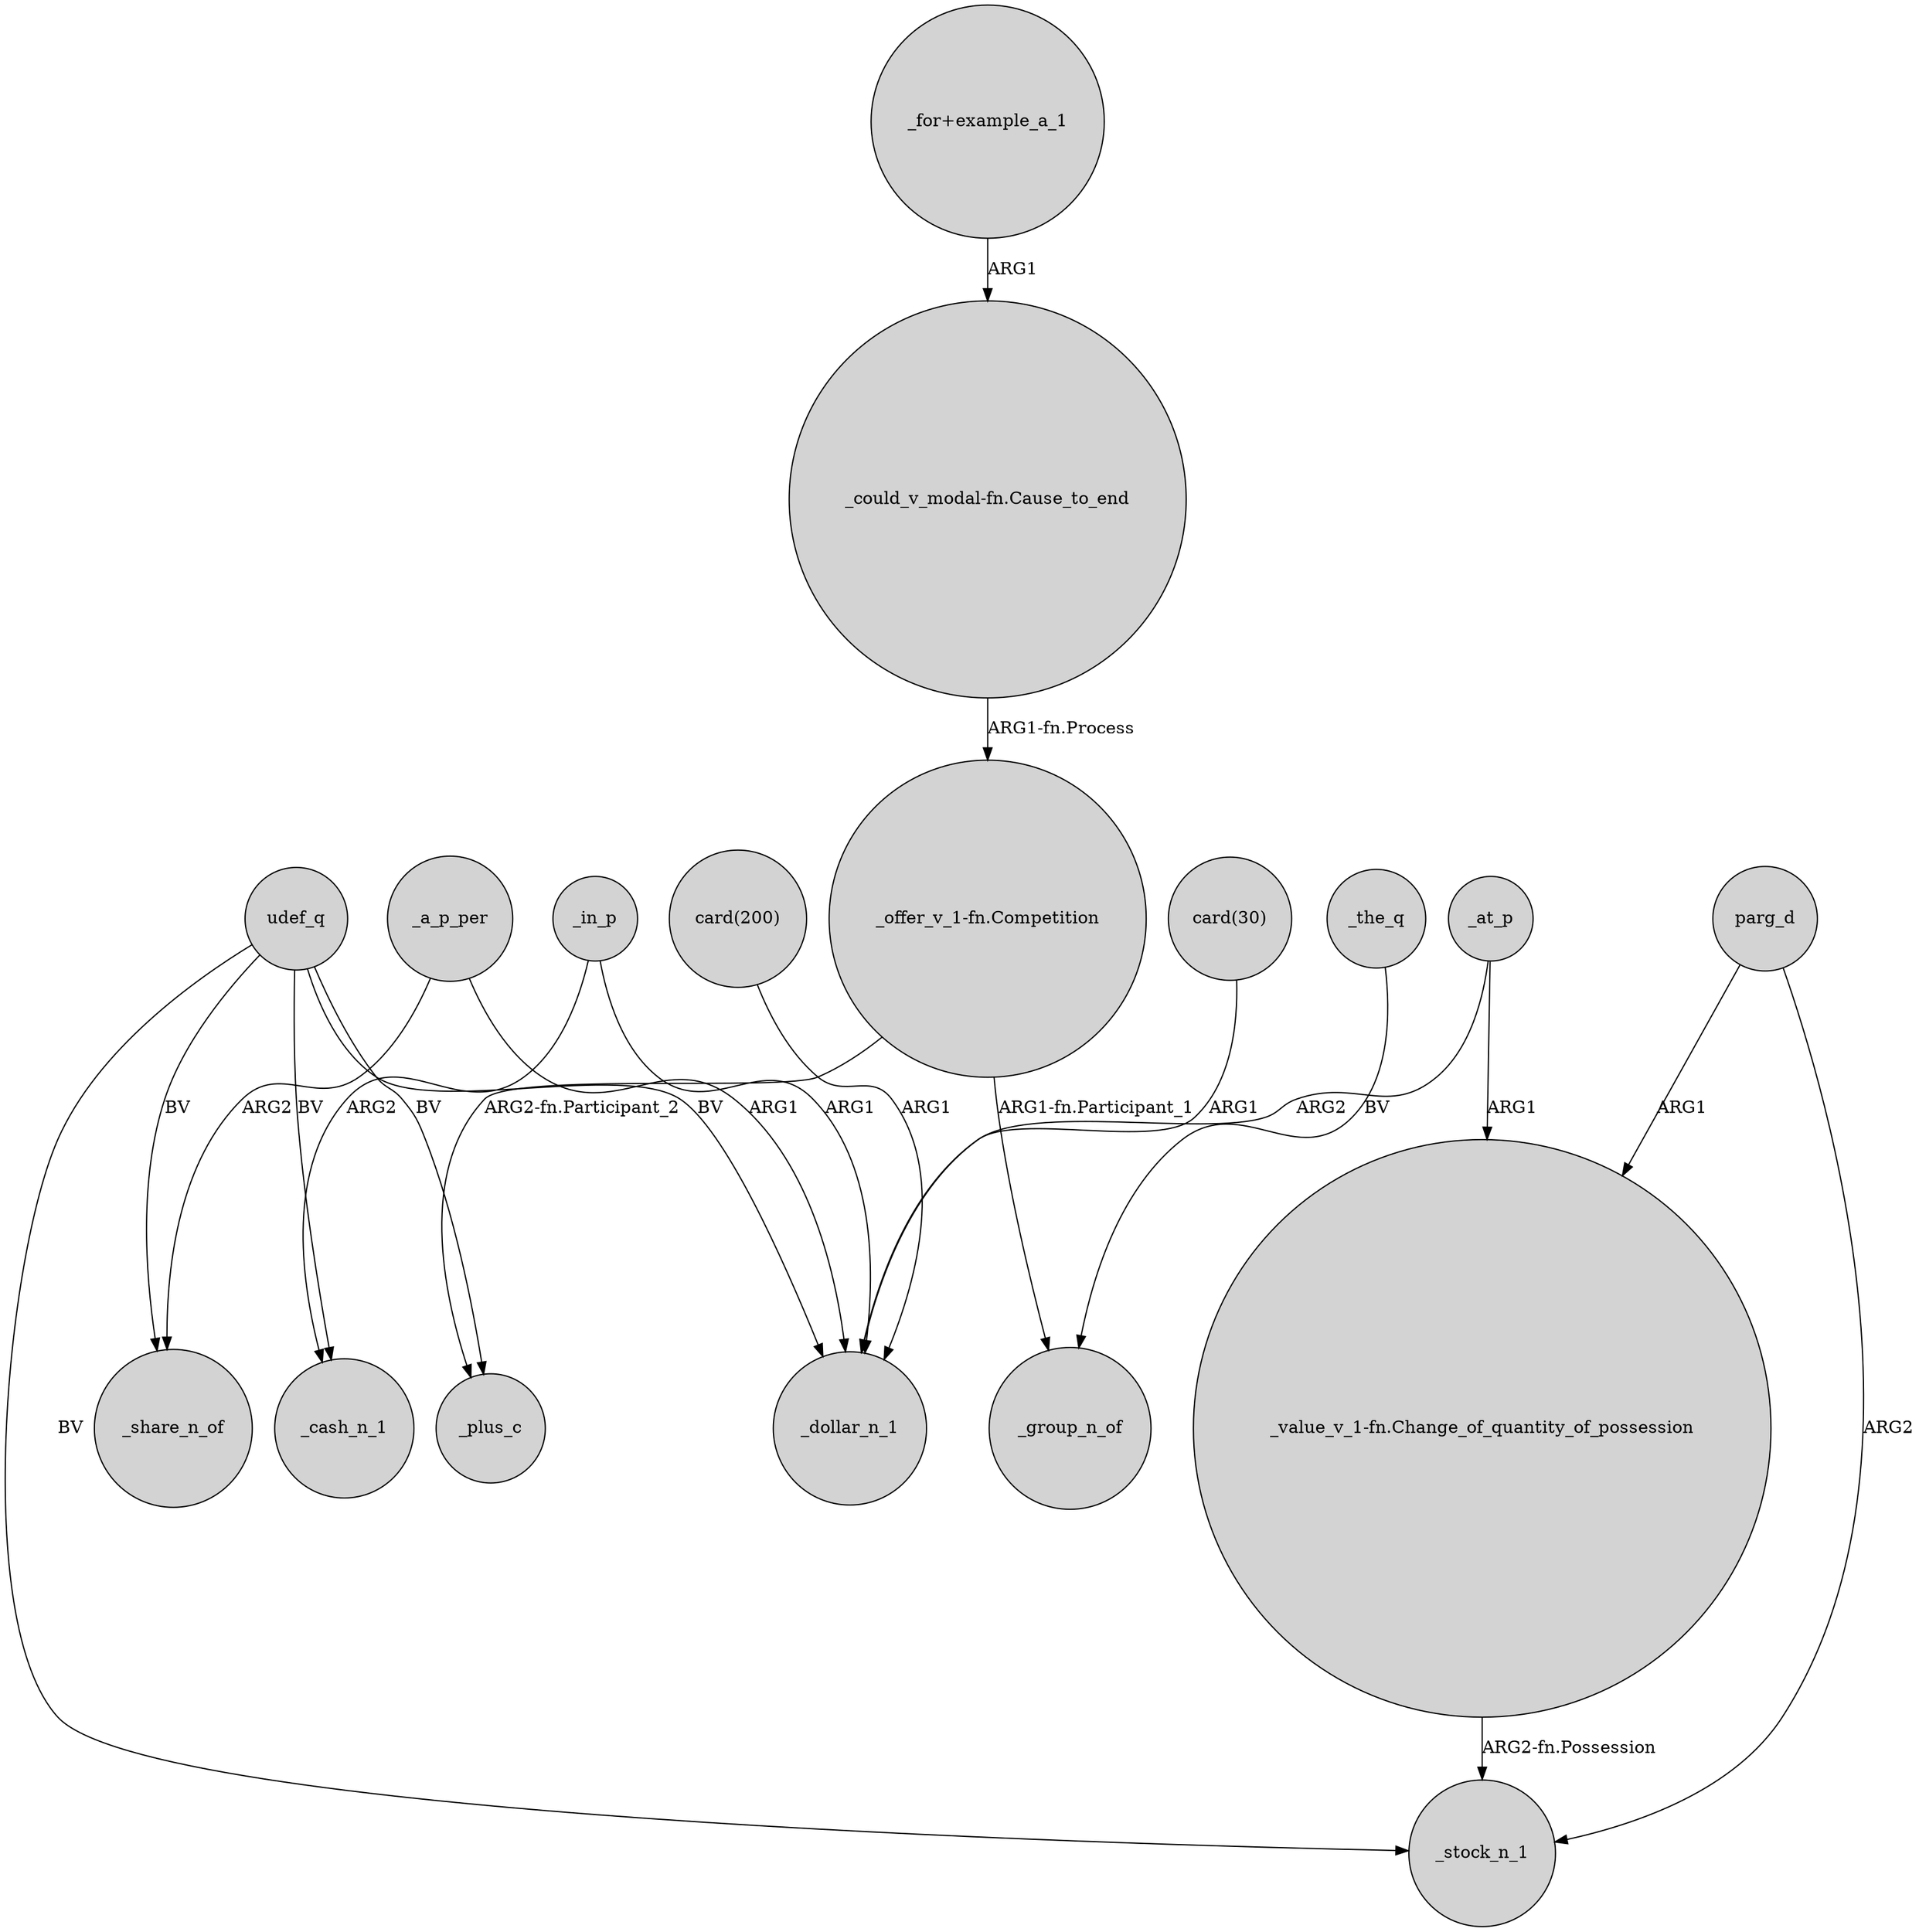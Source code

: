 digraph {
	node [shape=circle style=filled]
	udef_q -> _cash_n_1 [label=BV]
	parg_d -> "_value_v_1-fn.Change_of_quantity_of_possession" [label=ARG1]
	"card(30)" -> _dollar_n_1 [label=ARG1]
	_in_p -> _dollar_n_1 [label=ARG1]
	udef_q -> _stock_n_1 [label=BV]
	"_for+example_a_1" -> "_could_v_modal-fn.Cause_to_end" [label=ARG1]
	_at_p -> _dollar_n_1 [label=ARG2]
	_a_p_per -> _share_n_of [label=ARG2]
	udef_q -> _plus_c [label=BV]
	udef_q -> _share_n_of [label=BV]
	_the_q -> _group_n_of [label=BV]
	udef_q -> _dollar_n_1 [label=BV]
	_a_p_per -> _dollar_n_1 [label=ARG1]
	_at_p -> "_value_v_1-fn.Change_of_quantity_of_possession" [label=ARG1]
	"_value_v_1-fn.Change_of_quantity_of_possession" -> _stock_n_1 [label="ARG2-fn.Possession"]
	_in_p -> _cash_n_1 [label=ARG2]
	"_offer_v_1-fn.Competition" -> _plus_c [label="ARG2-fn.Participant_2"]
	"_could_v_modal-fn.Cause_to_end" -> "_offer_v_1-fn.Competition" [label="ARG1-fn.Process"]
	"card(200)" -> _dollar_n_1 [label=ARG1]
	parg_d -> _stock_n_1 [label=ARG2]
	"_offer_v_1-fn.Competition" -> _group_n_of [label="ARG1-fn.Participant_1"]
}
